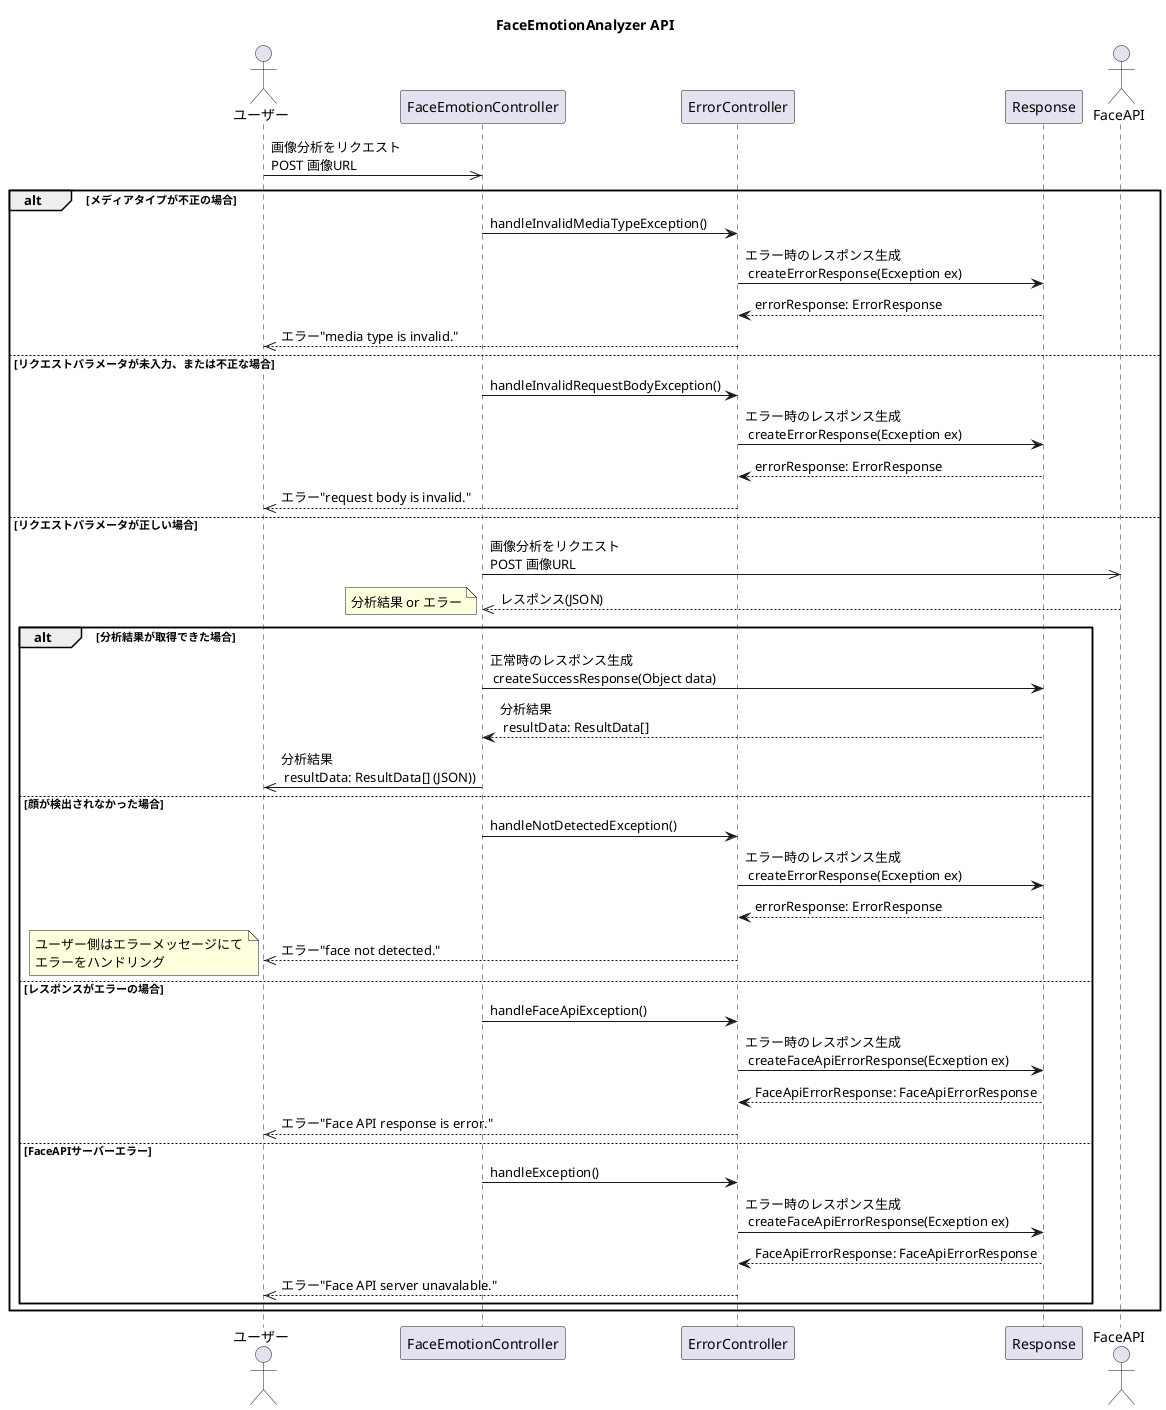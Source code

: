 @startuml
title FaceEmotionAnalyzer API

actor ユーザー
participant FaceEmotionController
participant ErrorController
participant Response
actor FaceAPI

ユーザー ->> FaceEmotionController: 画像分析をリクエスト\nPOST 画像URL

alt メディアタイプが不正の場合
    FaceEmotionController -> ErrorController: handleInvalidMediaTypeException()
    ErrorController -> Response: エラー時のレスポンス生成\n createErrorResponse(Ecxeption ex)
    ErrorController <-- Response: errorResponse: ErrorResponse
    ユーザー <<-- ErrorController: エラー"media type is invalid."

else リクエストパラメータが未入力、または不正な場合
    FaceEmotionController -> ErrorController: handleInvalidRequestBodyException()
    ErrorController -> Response: エラー時のレスポンス生成\n createErrorResponse(Ecxeption ex)
    ErrorController <-- Response: errorResponse: ErrorResponse
    ユーザー <<-- ErrorController: エラー"request body is invalid."

else リクエストパラメータが正しい場合
    FaceEmotionController ->> FaceAPI: 画像分析をリクエスト\nPOST 画像URL
    FaceEmotionController <<-- FaceAPI: レスポンス(JSON)
    note left: 分析結果 or エラー

    alt 分析結果が取得できた場合
        FaceEmotionController -> Response: 正常時のレスポンス生成\n createSuccessResponse(Object data)
        FaceEmotionController <-- Response: 分析結果\n resultData: ResultData[]
        ユーザー <<- FaceEmotionController: 分析結果\n resultData: ResultData[] (JSON))
    else 顔が検出されなかった場合
        FaceEmotionController -> ErrorController: handleNotDetectedException()
        ErrorController -> Response: エラー時のレスポンス生成\n createErrorResponse(Ecxeption ex)
        ErrorController <-- Response: errorResponse: ErrorResponse
        ユーザー <<-- ErrorController: エラー"face not detected."
        note left : ユーザー側はエラーメッセージにて\nエラーをハンドリング
    else レスポンスがエラーの場合
        FaceEmotionController -> ErrorController: handleFaceApiException()
        ErrorController -> Response: エラー時のレスポンス生成\n createFaceApiErrorResponse(Ecxeption ex)
        ErrorController <-- Response: FaceApiErrorResponse: FaceApiErrorResponse
        ユーザー <<-- ErrorController: エラー"Face API response is error."
    else FaceAPIサーバーエラー
        FaceEmotionController -> ErrorController: handleException()
        ErrorController -> Response: エラー時のレスポンス生成\n createFaceApiErrorResponse(Ecxeption ex)
        ErrorController <-- Response: FaceApiErrorResponse: FaceApiErrorResponse
        ユーザー <<-- ErrorController: エラー"Face API server unavalable."
    end

end
@enduml